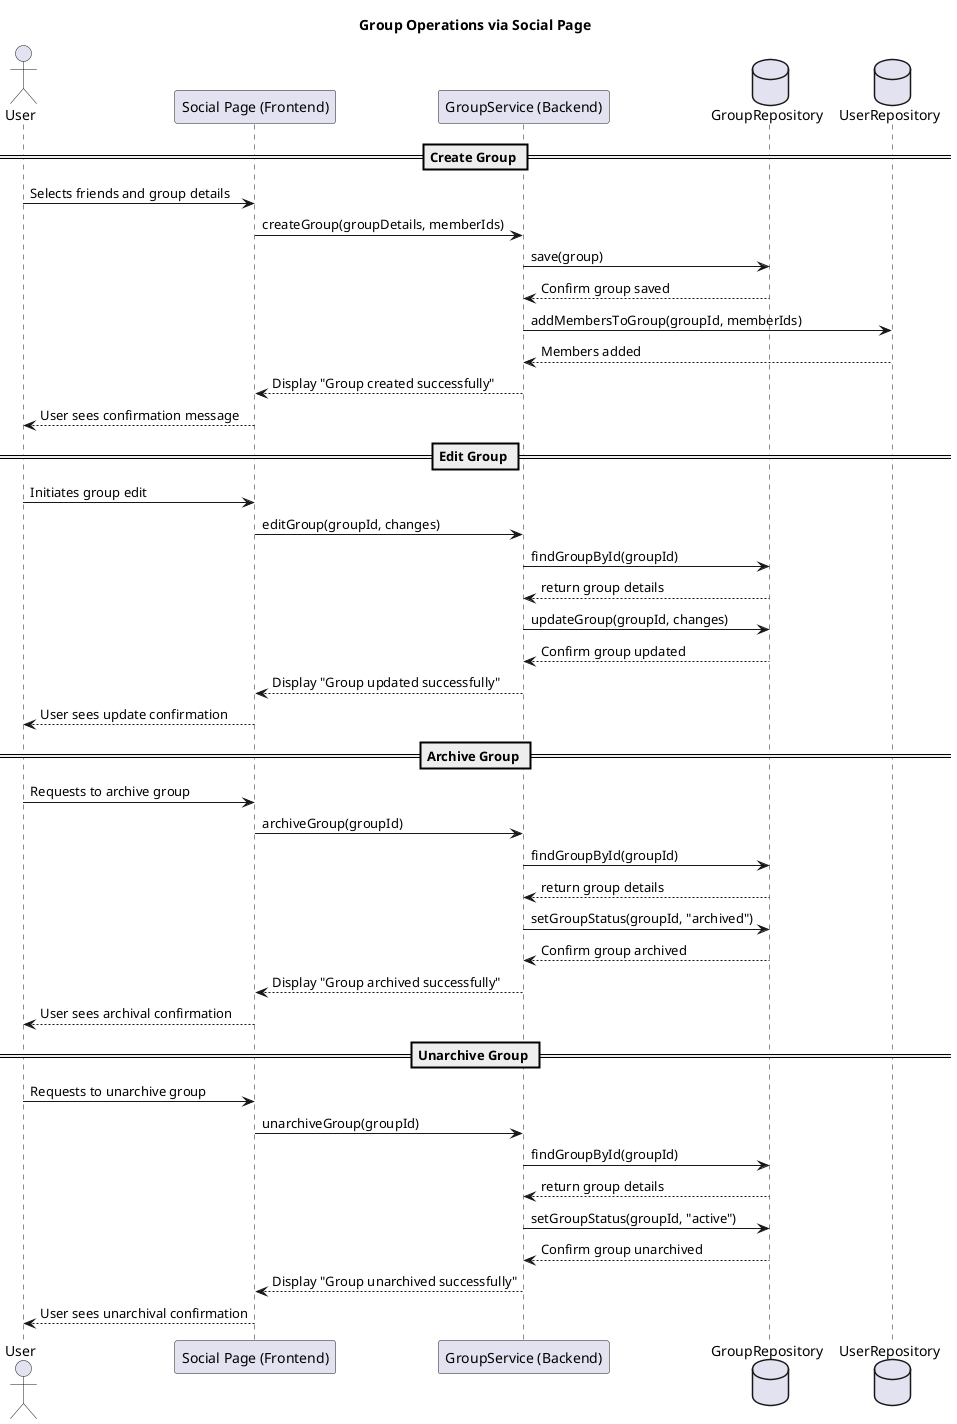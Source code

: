 @startuml
title Group Operations via Social Page

actor          User                                         as user
participant    "Social Page (Frontend)"                    as socialPage
participant    "GroupService (Backend)"                    as groupService
database       "GroupRepository"                           as groupRepository
database       "UserRepository"                            as userRepository

== Create Group ==
user            -> socialPage                              : Selects friends and group details
socialPage       -> groupService                           : createGroup(groupDetails, memberIds)
groupService     -> groupRepository                        : save(group)
groupRepository  --> groupService                          : Confirm group saved
groupService     -> userRepository                         : addMembersToGroup(groupId, memberIds)
userRepository   --> groupService                          : Members added
groupService     --> socialPage                            : Display "Group created successfully"
socialPage       --> user                                  : User sees confirmation message

== Edit Group ==
user            -> socialPage                              : Initiates group edit
socialPage       -> groupService                           : editGroup(groupId, changes)
groupService     -> groupRepository                        : findGroupById(groupId)
groupRepository  --> groupService                          : return group details
groupService     -> groupRepository                        : updateGroup(groupId, changes)
groupRepository  --> groupService                          : Confirm group updated
groupService     --> socialPage                            : Display "Group updated successfully"
socialPage       --> user                                  : User sees update confirmation

== Archive Group ==
user            -> socialPage                              : Requests to archive group
socialPage       -> groupService                           : archiveGroup(groupId)
groupService     -> groupRepository                        : findGroupById(groupId)
groupRepository  --> groupService                          : return group details
groupService     -> groupRepository                        : setGroupStatus(groupId, "archived")
groupRepository  --> groupService                          : Confirm group archived
groupService     --> socialPage                            : Display "Group archived successfully"
socialPage       --> user                                  : User sees archival confirmation

== Unarchive Group ==
user            -> socialPage                              : Requests to unarchive group
socialPage       -> groupService                           : unarchiveGroup(groupId)
groupService     -> groupRepository                        : findGroupById(groupId)
groupRepository  --> groupService                          : return group details
groupService     -> groupRepository                        : setGroupStatus(groupId, "active")
groupRepository  --> groupService                          : Confirm group unarchived
groupService     --> socialPage                            : Display "Group unarchived successfully"
socialPage       --> user                                  : User sees unarchival confirmation

@enduml
